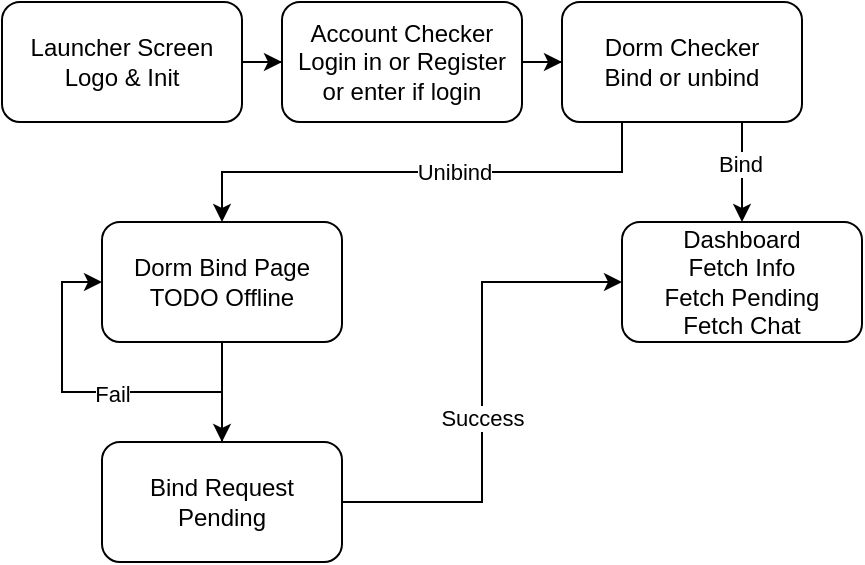 <mxfile version="15.4.0" type="device" pages="6"><diagram id="_mzsGZaEMb_gS49gp0HY" name="Launcher flow"><mxGraphModel dx="450" dy="292" grid="1" gridSize="10" guides="1" tooltips="1" connect="1" arrows="1" fold="1" page="1" pageScale="1" pageWidth="850" pageHeight="1100" math="0" shadow="0"><root><mxCell id="0"/><mxCell id="1" parent="0"/><mxCell id="MhUUHcSJYqPEX4dopIY8-4" style="edgeStyle=orthogonalEdgeStyle;rounded=0;orthogonalLoop=1;jettySize=auto;html=1;entryX=0;entryY=0.5;entryDx=0;entryDy=0;" parent="1" source="MhUUHcSJYqPEX4dopIY8-1" target="MhUUHcSJYqPEX4dopIY8-2" edge="1"><mxGeometry relative="1" as="geometry"/></mxCell><mxCell id="MhUUHcSJYqPEX4dopIY8-1" value="Launcher Screen&lt;br&gt;Logo &amp;amp; Init" style="rounded=1;whiteSpace=wrap;html=1;" parent="1" vertex="1"><mxGeometry x="40" y="100" width="120" height="60" as="geometry"/></mxCell><mxCell id="MhUUHcSJYqPEX4dopIY8-5" style="edgeStyle=orthogonalEdgeStyle;rounded=0;orthogonalLoop=1;jettySize=auto;html=1;entryX=0;entryY=0.5;entryDx=0;entryDy=0;" parent="1" source="MhUUHcSJYqPEX4dopIY8-2" target="MhUUHcSJYqPEX4dopIY8-3" edge="1"><mxGeometry relative="1" as="geometry"/></mxCell><mxCell id="MhUUHcSJYqPEX4dopIY8-2" value="Account Checker&lt;br&gt;Login in or Register or enter if login" style="rounded=1;whiteSpace=wrap;html=1;" parent="1" vertex="1"><mxGeometry x="180" y="100" width="120" height="60" as="geometry"/></mxCell><mxCell id="MhUUHcSJYqPEX4dopIY8-8" style="edgeStyle=orthogonalEdgeStyle;rounded=0;orthogonalLoop=1;jettySize=auto;html=1;exitX=0.25;exitY=1;exitDx=0;exitDy=0;entryX=0.5;entryY=0;entryDx=0;entryDy=0;" parent="1" source="MhUUHcSJYqPEX4dopIY8-3" target="MhUUHcSJYqPEX4dopIY8-6" edge="1"><mxGeometry relative="1" as="geometry"/></mxCell><mxCell id="MhUUHcSJYqPEX4dopIY8-18" value="Unibind" style="edgeLabel;html=1;align=center;verticalAlign=middle;resizable=0;points=[];" parent="MhUUHcSJYqPEX4dopIY8-8" vertex="1" connectable="0"><mxGeometry x="-0.127" relative="1" as="geometry"><mxPoint as="offset"/></mxGeometry></mxCell><mxCell id="MhUUHcSJYqPEX4dopIY8-9" style="edgeStyle=orthogonalEdgeStyle;rounded=0;orthogonalLoop=1;jettySize=auto;html=1;exitX=0.75;exitY=1;exitDx=0;exitDy=0;entryX=0.5;entryY=0;entryDx=0;entryDy=0;" parent="1" source="MhUUHcSJYqPEX4dopIY8-3" target="MhUUHcSJYqPEX4dopIY8-7" edge="1"><mxGeometry relative="1" as="geometry"/></mxCell><mxCell id="MhUUHcSJYqPEX4dopIY8-19" value="Bind" style="edgeLabel;html=1;align=center;verticalAlign=middle;resizable=0;points=[];" parent="MhUUHcSJYqPEX4dopIY8-9" vertex="1" connectable="0"><mxGeometry x="-0.185" y="-1" relative="1" as="geometry"><mxPoint as="offset"/></mxGeometry></mxCell><mxCell id="MhUUHcSJYqPEX4dopIY8-3" value="Dorm Checker&lt;br&gt;Bind or unbind" style="rounded=1;whiteSpace=wrap;html=1;" parent="1" vertex="1"><mxGeometry x="320" y="100" width="120" height="60" as="geometry"/></mxCell><mxCell id="MhUUHcSJYqPEX4dopIY8-12" style="edgeStyle=orthogonalEdgeStyle;rounded=0;orthogonalLoop=1;jettySize=auto;html=1;entryX=0.5;entryY=0;entryDx=0;entryDy=0;" parent="1" source="MhUUHcSJYqPEX4dopIY8-6" target="MhUUHcSJYqPEX4dopIY8-11" edge="1"><mxGeometry relative="1" as="geometry"/></mxCell><mxCell id="MhUUHcSJYqPEX4dopIY8-6" value="Dorm Bind Page&lt;br&gt;TODO Offline" style="rounded=1;whiteSpace=wrap;html=1;" parent="1" vertex="1"><mxGeometry x="90" y="210" width="120" height="60" as="geometry"/></mxCell><mxCell id="MhUUHcSJYqPEX4dopIY8-7" value="Dashboard&lt;br&gt;Fetch Info&lt;br&gt;Fetch Pending&lt;br&gt;Fetch Chat" style="rounded=1;whiteSpace=wrap;html=1;" parent="1" vertex="1"><mxGeometry x="350" y="210" width="120" height="60" as="geometry"/></mxCell><mxCell id="MhUUHcSJYqPEX4dopIY8-13" style="edgeStyle=orthogonalEdgeStyle;rounded=0;orthogonalLoop=1;jettySize=auto;html=1;entryX=0;entryY=0.5;entryDx=0;entryDy=0;" parent="1" source="MhUUHcSJYqPEX4dopIY8-11" target="MhUUHcSJYqPEX4dopIY8-7" edge="1"><mxGeometry relative="1" as="geometry"/></mxCell><mxCell id="MhUUHcSJYqPEX4dopIY8-16" value="Success" style="edgeLabel;html=1;align=center;verticalAlign=middle;resizable=0;points=[];" parent="MhUUHcSJYqPEX4dopIY8-13" vertex="1" connectable="0"><mxGeometry x="-0.103" relative="1" as="geometry"><mxPoint as="offset"/></mxGeometry></mxCell><mxCell id="MhUUHcSJYqPEX4dopIY8-15" style="edgeStyle=orthogonalEdgeStyle;rounded=0;orthogonalLoop=1;jettySize=auto;html=1;entryX=0;entryY=0.5;entryDx=0;entryDy=0;" parent="1" source="MhUUHcSJYqPEX4dopIY8-11" target="MhUUHcSJYqPEX4dopIY8-6" edge="1"><mxGeometry relative="1" as="geometry"/></mxCell><mxCell id="MhUUHcSJYqPEX4dopIY8-17" value="Fail" style="edgeLabel;html=1;align=center;verticalAlign=middle;resizable=0;points=[];" parent="MhUUHcSJYqPEX4dopIY8-15" vertex="1" connectable="0"><mxGeometry x="-0.11" y="1" relative="1" as="geometry"><mxPoint as="offset"/></mxGeometry></mxCell><mxCell id="MhUUHcSJYqPEX4dopIY8-11" value="Bind Request Pending" style="rounded=1;whiteSpace=wrap;html=1;" parent="1" vertex="1"><mxGeometry x="90" y="320" width="120" height="60" as="geometry"/></mxCell></root></mxGraphModel></diagram><diagram id="vcE_e-7HHX5roBGqN0q_" name="Dashboard"><mxGraphModel dx="946" dy="610" grid="1" gridSize="10" guides="1" tooltips="1" connect="1" arrows="1" fold="1" page="1" pageScale="1" pageWidth="850" pageHeight="1100" math="0" shadow="0"><root><mxCell id="ztaacs2vQVwVGbwkjkmx-0"/><mxCell id="ztaacs2vQVwVGbwkjkmx-1" parent="ztaacs2vQVwVGbwkjkmx-0"/><mxCell id="ztaacs2vQVwVGbwkjkmx-2" value="" style="rounded=1;whiteSpace=wrap;html=1;" vertex="1" parent="ztaacs2vQVwVGbwkjkmx-1"><mxGeometry x="180" y="200" width="320" height="590" as="geometry"/></mxCell><mxCell id="ztaacs2vQVwVGbwkjkmx-6" value="" style="group;align=left;" vertex="1" connectable="0" parent="ztaacs2vQVwVGbwkjkmx-1"><mxGeometry x="180" y="240" width="320" height="60" as="geometry"/></mxCell><mxCell id="ztaacs2vQVwVGbwkjkmx-5" value="" style="rounded=0;whiteSpace=wrap;html=1;" vertex="1" parent="ztaacs2vQVwVGbwkjkmx-6"><mxGeometry width="320" height="60" as="geometry"/></mxCell><mxCell id="ztaacs2vQVwVGbwkjkmx-3" value="Avatar" style="ellipse;whiteSpace=wrap;html=1;aspect=fixed;" vertex="1" parent="ztaacs2vQVwVGbwkjkmx-6"><mxGeometry x="260" width="60" height="60" as="geometry"/></mxCell><mxCell id="ztaacs2vQVwVGbwkjkmx-4" value="&lt;font style=&quot;font-size: 24px&quot;&gt;Dashboard&lt;/font&gt;" style="text;html=1;strokeColor=none;fillColor=none;align=left;verticalAlign=middle;whiteSpace=wrap;rounded=0;" vertex="1" parent="ztaacs2vQVwVGbwkjkmx-6"><mxGeometry width="171.429" height="60" as="geometry"/></mxCell></root></mxGraphModel></diagram><diagram id="dzpj66RoxLNzn22bQx9o" name="Pending"><mxGraphModel dx="946" dy="610" grid="1" gridSize="10" guides="1" tooltips="1" connect="1" arrows="1" fold="1" page="1" pageScale="1" pageWidth="850" pageHeight="1100" math="0" shadow="0"><root><mxCell id="Nasi_Cgsx2lxIiC9o2DG-0"/><mxCell id="Nasi_Cgsx2lxIiC9o2DG-1" parent="Nasi_Cgsx2lxIiC9o2DG-0"/></root></mxGraphModel></diagram><diagram id="R2LoiSVqy8SzAO2SAUP-" name="Chat"><mxGraphModel dx="946" dy="610" grid="1" gridSize="10" guides="1" tooltips="1" connect="1" arrows="1" fold="1" page="1" pageScale="1" pageWidth="850" pageHeight="1100" math="0" shadow="0"><root><mxCell id="3QTs3n2ek17TzjT3VeVE-0"/><mxCell id="3QTs3n2ek17TzjT3VeVE-1" parent="3QTs3n2ek17TzjT3VeVE-0"/></root></mxGraphModel></diagram><diagram id="8Q6I_ZPhHBK7_lILgDhO" name="Setting"><mxGraphModel dx="946" dy="610" grid="1" gridSize="10" guides="1" tooltips="1" connect="1" arrows="1" fold="1" page="1" pageScale="1" pageWidth="850" pageHeight="1100" math="0" shadow="0"><root><mxCell id="lO8WhsUo72IZ5a634uDr-0"/><mxCell id="lO8WhsUo72IZ5a634uDr-1" parent="lO8WhsUo72IZ5a634uDr-0"/></root></mxGraphModel></diagram><diagram id="m6kAO_0PPCVNSFrB-r7S" name="Server-Client"><mxGraphModel dx="541" dy="351" grid="1" gridSize="10" guides="1" tooltips="1" connect="1" arrows="1" fold="1" page="1" pageScale="1" pageWidth="850" pageHeight="1100" math="0" shadow="0"><root><mxCell id="p88Upg8Y8VNpdhQdtsmX-0"/><mxCell id="p88Upg8Y8VNpdhQdtsmX-1" parent="p88Upg8Y8VNpdhQdtsmX-0"/><mxCell id="p88Upg8Y8VNpdhQdtsmX-2" value="" style="rounded=1;whiteSpace=wrap;html=1;" vertex="1" parent="p88Upg8Y8VNpdhQdtsmX-1"><mxGeometry x="630" y="170" width="120" height="160" as="geometry"/></mxCell><mxCell id="p88Upg8Y8VNpdhQdtsmX-10" style="edgeStyle=orthogonalEdgeStyle;rounded=0;orthogonalLoop=1;jettySize=auto;html=1;exitX=0;exitY=0.75;exitDx=0;exitDy=0;entryX=0.998;entryY=0.695;entryDx=0;entryDy=0;entryPerimeter=0;" edge="1" parent="p88Upg8Y8VNpdhQdtsmX-1" source="p88Upg8Y8VNpdhQdtsmX-3" target="p88Upg8Y8VNpdhQdtsmX-5"><mxGeometry relative="1" as="geometry"/></mxCell><mxCell id="p88Upg8Y8VNpdhQdtsmX-11" value="Web Result" style="edgeLabel;html=1;align=center;verticalAlign=middle;resizable=0;points=[];" vertex="1" connectable="0" parent="p88Upg8Y8VNpdhQdtsmX-10"><mxGeometry x="-0.124" y="1" relative="1" as="geometry"><mxPoint x="-6" as="offset"/></mxGeometry></mxCell><mxCell id="p88Upg8Y8VNpdhQdtsmX-3" value="&lt;ul&gt;&lt;li&gt;Database&lt;/li&gt;&lt;li&gt;API&lt;/li&gt;&lt;/ul&gt;" style="text;strokeColor=none;fillColor=none;html=1;whiteSpace=wrap;verticalAlign=middle;overflow=hidden;" vertex="1" parent="p88Upg8Y8VNpdhQdtsmX-1"><mxGeometry x="630" y="190" width="120" height="120" as="geometry"/></mxCell><mxCell id="p88Upg8Y8VNpdhQdtsmX-4" value="Server" style="text;strokeColor=none;fillColor=none;html=1;fontSize=24;fontStyle=1;verticalAlign=middle;align=center;" vertex="1" parent="p88Upg8Y8VNpdhQdtsmX-1"><mxGeometry x="640" y="170" width="100" height="40" as="geometry"/></mxCell><mxCell id="p88Upg8Y8VNpdhQdtsmX-13" style="edgeStyle=none;shape=link;rounded=0;orthogonalLoop=1;jettySize=auto;html=1;exitX=1;exitY=0.25;exitDx=0;exitDy=0;entryX=0;entryY=0.169;entryDx=0;entryDy=0;entryPerimeter=0;" edge="1" parent="p88Upg8Y8VNpdhQdtsmX-1" source="p88Upg8Y8VNpdhQdtsmX-5" target="p88Upg8Y8VNpdhQdtsmX-3"><mxGeometry relative="1" as="geometry"/></mxCell><mxCell id="p88Upg8Y8VNpdhQdtsmX-14" value="Socket" style="edgeLabel;html=1;align=center;verticalAlign=middle;resizable=0;points=[];" vertex="1" connectable="0" parent="p88Upg8Y8VNpdhQdtsmX-13"><mxGeometry x="-0.011" y="1" relative="1" as="geometry"><mxPoint as="offset"/></mxGeometry></mxCell><mxCell id="p88Upg8Y8VNpdhQdtsmX-5" value="" style="rounded=1;whiteSpace=wrap;html=1;" vertex="1" parent="p88Upg8Y8VNpdhQdtsmX-1"><mxGeometry x="365" y="170" width="120" height="160" as="geometry"/></mxCell><mxCell id="p88Upg8Y8VNpdhQdtsmX-8" style="edgeStyle=orthogonalEdgeStyle;rounded=0;orthogonalLoop=1;jettySize=auto;html=1;entryX=0;entryY=0.5;entryDx=0;entryDy=0;exitX=1;exitY=0.5;exitDx=0;exitDy=0;" edge="1" parent="p88Upg8Y8VNpdhQdtsmX-1" source="p88Upg8Y8VNpdhQdtsmX-5" target="p88Upg8Y8VNpdhQdtsmX-3"><mxGeometry relative="1" as="geometry"><mxPoint x="490" y="250" as="sourcePoint"/></mxGeometry></mxCell><mxCell id="p88Upg8Y8VNpdhQdtsmX-9" value="Web Request" style="edgeLabel;html=1;align=center;verticalAlign=middle;resizable=0;points=[];" vertex="1" connectable="0" parent="p88Upg8Y8VNpdhQdtsmX-8"><mxGeometry x="0.023" y="-1" relative="1" as="geometry"><mxPoint y="-1" as="offset"/></mxGeometry></mxCell><mxCell id="p88Upg8Y8VNpdhQdtsmX-6" value="&lt;ul&gt;&lt;li&gt;Local database&lt;/li&gt;&lt;li&gt;User Interface&lt;/li&gt;&lt;/ul&gt;" style="text;strokeColor=none;fillColor=none;html=1;whiteSpace=wrap;verticalAlign=middle;overflow=hidden;" vertex="1" parent="p88Upg8Y8VNpdhQdtsmX-1"><mxGeometry x="350" y="190" width="130" height="120" as="geometry"/></mxCell><mxCell id="p88Upg8Y8VNpdhQdtsmX-7" value="Client" style="text;strokeColor=none;fillColor=none;html=1;fontSize=24;fontStyle=1;verticalAlign=middle;align=center;" vertex="1" parent="p88Upg8Y8VNpdhQdtsmX-1"><mxGeometry x="375" y="170" width="100" height="40" as="geometry"/></mxCell></root></mxGraphModel></diagram></mxfile>